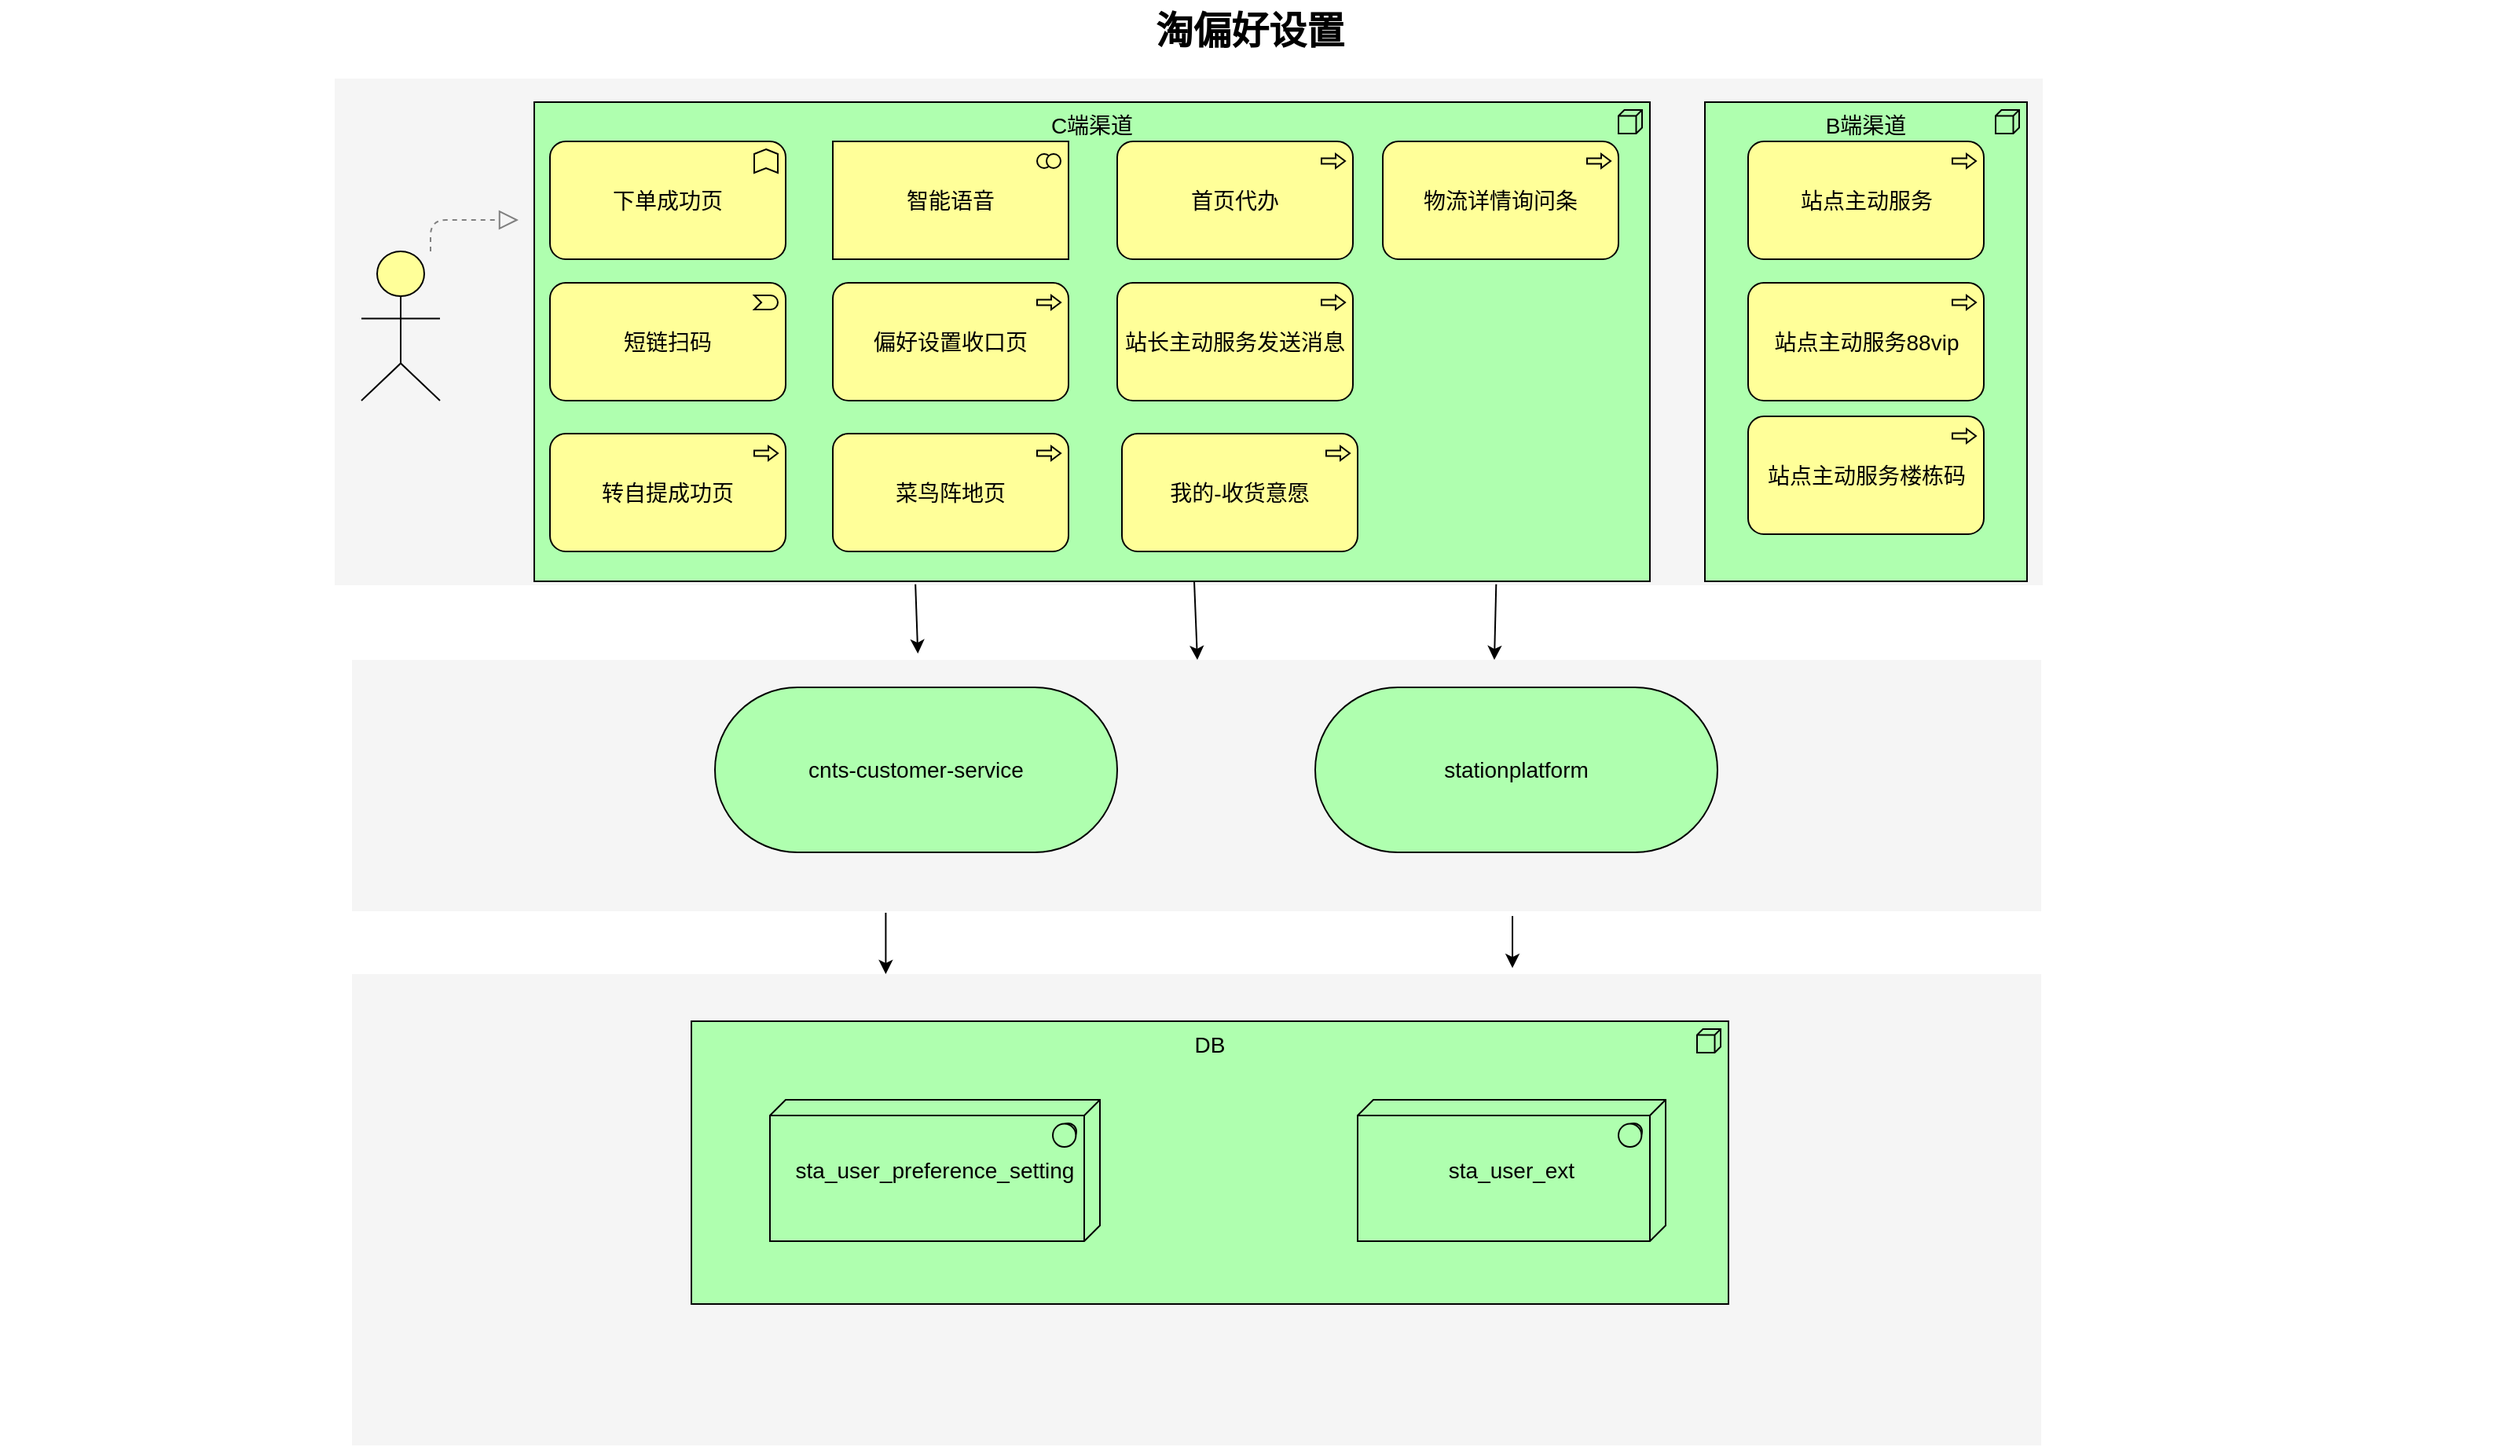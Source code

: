 <mxfile version="17.1.0" type="github">
  <diagram id="6I0OCvxSQrVGMHxT2VVA" name="Page-1">
    <mxGraphModel dx="2916" dy="1129" grid="1" gridSize="10" guides="1" tooltips="1" connect="1" arrows="1" fold="1" page="1" pageScale="1" pageWidth="850" pageHeight="1100" math="0" shadow="0">
      <root>
        <mxCell id="0" />
        <mxCell id="1" parent="0" />
        <mxCell id="dKdSaXE48SgPbhcamS2K-32" value="" style="whiteSpace=wrap;html=1;strokeColor=none;strokeWidth=1;fillColor=#f5f5f5;fontSize=14;" parent="1" vertex="1">
          <mxGeometry x="183" y="240" width="1087" height="322.5" as="geometry" />
        </mxCell>
        <mxCell id="oqioFQZQvirtvXMurWiP-2" value="C端渠道" style="html=1;whiteSpace=wrap;fillColor=#AFFFAF;shape=mxgraph.archimate3.application;appType=node;archiType=square;fontSize=14;verticalAlign=top;" vertex="1" parent="1">
          <mxGeometry x="310" y="255" width="710" height="305" as="geometry" />
        </mxCell>
        <mxCell id="dKdSaXE48SgPbhcamS2K-30" value="" style="whiteSpace=wrap;html=1;strokeColor=none;strokeWidth=1;fillColor=#f5f5f5;fontSize=14;" parent="1" vertex="1">
          <mxGeometry x="194" y="810" width="1075" height="300" as="geometry" />
        </mxCell>
        <mxCell id="dKdSaXE48SgPbhcamS2K-31" value="" style="whiteSpace=wrap;html=1;strokeColor=none;strokeWidth=1;fillColor=#f5f5f5;fontSize=14;" parent="1" vertex="1">
          <mxGeometry x="194" y="610" width="1075" height="160" as="geometry" />
        </mxCell>
        <mxCell id="dKdSaXE48SgPbhcamS2K-33" value="DB" style="html=1;whiteSpace=wrap;fillColor=#AFFFAF;shape=mxgraph.archimate3.application;appType=node;archiType=square;fontSize=14;verticalAlign=top;" parent="1" vertex="1">
          <mxGeometry x="410" y="840" width="660" height="180" as="geometry" />
        </mxCell>
        <mxCell id="dKdSaXE48SgPbhcamS2K-35" value="sta_user_preference_setting" style="html=1;whiteSpace=wrap;fillColor=#AFFFAF;shape=mxgraph.archimate3.tech;techType=sysSw;fontSize=14;" parent="1" vertex="1">
          <mxGeometry x="460" y="890" width="210" height="90" as="geometry" />
        </mxCell>
        <mxCell id="dKdSaXE48SgPbhcamS2K-37" value="sta_user_ext" style="html=1;whiteSpace=wrap;fillColor=#AFFFAF;shape=mxgraph.archimate3.tech;techType=sysSw;fontSize=14;" parent="1" vertex="1">
          <mxGeometry x="834" y="890" width="196" height="90" as="geometry" />
        </mxCell>
        <mxCell id="dKdSaXE48SgPbhcamS2K-54" value="下单成功页" style="html=1;whiteSpace=wrap;fillColor=#ffff99;shape=mxgraph.archimate3.application;appType=func;archiType=rounded;fontSize=14;" parent="1" vertex="1">
          <mxGeometry x="320" y="280" width="150" height="75" as="geometry" />
        </mxCell>
        <mxCell id="dKdSaXE48SgPbhcamS2K-55" value="智能语音" style="html=1;whiteSpace=wrap;fillColor=#ffff99;shape=mxgraph.archimate3.application;appType=collab;archiType=square;fontSize=14;" parent="1" vertex="1">
          <mxGeometry x="500" y="280" width="150" height="75" as="geometry" />
        </mxCell>
        <mxCell id="dKdSaXE48SgPbhcamS2K-56" value="短链扫码" style="html=1;whiteSpace=wrap;fillColor=#ffff99;shape=mxgraph.archimate3.application;appType=event;archiType=rounded;fontSize=14;" parent="1" vertex="1">
          <mxGeometry x="320" y="370" width="150" height="75" as="geometry" />
        </mxCell>
        <mxCell id="dKdSaXE48SgPbhcamS2K-57" value="偏好设置收口页" style="html=1;whiteSpace=wrap;fillColor=#ffff99;shape=mxgraph.archimate3.application;appType=proc;archiType=rounded;fontSize=14;" parent="1" vertex="1">
          <mxGeometry x="500" y="370" width="150" height="75" as="geometry" />
        </mxCell>
        <mxCell id="dKdSaXE48SgPbhcamS2K-61" style="edgeStyle=elbowEdgeStyle;rounded=1;elbow=vertical;html=1;dashed=1;startSize=10;endArrow=block;endFill=0;endSize=10;jettySize=auto;orthogonalLoop=1;strokeColor=#808080;fontSize=14;" parent="1" source="dKdSaXE48SgPbhcamS2K-62" edge="1">
          <mxGeometry relative="1" as="geometry">
            <mxPoint x="300" y="330" as="targetPoint" />
            <Array as="points">
              <mxPoint x="244" y="330" />
            </Array>
          </mxGeometry>
        </mxCell>
        <mxCell id="dKdSaXE48SgPbhcamS2K-62" value="" style="html=1;whiteSpace=wrap;fillColor=#ffff99;shape=mxgraph.archimate3.actor;fontSize=14;" parent="1" vertex="1">
          <mxGeometry x="200" y="350" width="50" height="95" as="geometry" />
        </mxCell>
        <mxCell id="dKdSaXE48SgPbhcamS2K-63" value="淘偏好设置" style="text;strokeColor=none;fillColor=none;html=1;fontSize=24;fontStyle=1;verticalAlign=middle;align=center;" parent="1" vertex="1">
          <mxGeometry x="-30" y="190" width="1590" height="40" as="geometry" />
        </mxCell>
        <mxCell id="gb_uYs1yhF8X8UhJNQCG-4" value="首页代办" style="html=1;whiteSpace=wrap;fillColor=#ffff99;shape=mxgraph.archimate3.application;appType=proc;archiType=rounded;fontSize=14;" parent="1" vertex="1">
          <mxGeometry x="681" y="280" width="150" height="75" as="geometry" />
        </mxCell>
        <mxCell id="gb_uYs1yhF8X8UhJNQCG-5" value="菜鸟阵地页" style="html=1;whiteSpace=wrap;fillColor=#ffff99;shape=mxgraph.archimate3.application;appType=proc;archiType=rounded;fontSize=14;" parent="1" vertex="1">
          <mxGeometry x="500" y="466" width="150" height="75" as="geometry" />
        </mxCell>
        <mxCell id="gb_uYs1yhF8X8UhJNQCG-6" value="转自提成功页" style="html=1;whiteSpace=wrap;fillColor=#ffff99;shape=mxgraph.archimate3.application;appType=proc;archiType=rounded;fontSize=14;" parent="1" vertex="1">
          <mxGeometry x="320" y="466" width="150" height="75" as="geometry" />
        </mxCell>
        <mxCell id="gb_uYs1yhF8X8UhJNQCG-7" value="我的-收货意愿" style="html=1;whiteSpace=wrap;fillColor=#ffff99;shape=mxgraph.archimate3.application;appType=proc;archiType=rounded;fontSize=14;" parent="1" vertex="1">
          <mxGeometry x="684" y="466" width="150" height="75" as="geometry" />
        </mxCell>
        <mxCell id="gb_uYs1yhF8X8UhJNQCG-8" value="物流详情询问条" style="html=1;whiteSpace=wrap;fillColor=#ffff99;shape=mxgraph.archimate3.application;appType=proc;archiType=rounded;fontSize=14;" parent="1" vertex="1">
          <mxGeometry x="850" y="280" width="150" height="75" as="geometry" />
        </mxCell>
        <mxCell id="gb_uYs1yhF8X8UhJNQCG-9" value="站长主动服务发送消息" style="html=1;whiteSpace=wrap;fillColor=#ffff99;shape=mxgraph.archimate3.application;appType=proc;archiType=rounded;fontSize=14;" parent="1" vertex="1">
          <mxGeometry x="681" y="370" width="150" height="75" as="geometry" />
        </mxCell>
        <mxCell id="gb_uYs1yhF8X8UhJNQCG-10" value="cnts-customer-service" style="html=1;whiteSpace=wrap;fillColor=#AFFFAF;shape=mxgraph.archimate3.service;fontSize=14;" parent="1" vertex="1">
          <mxGeometry x="425" y="627.5" width="256" height="105" as="geometry" />
        </mxCell>
        <mxCell id="gb_uYs1yhF8X8UhJNQCG-11" value="stationplatform" style="html=1;whiteSpace=wrap;fillColor=#AFFFAF;shape=mxgraph.archimate3.service;fontSize=14;" parent="1" vertex="1">
          <mxGeometry x="807" y="627.5" width="256" height="105" as="geometry" />
        </mxCell>
        <mxCell id="gb_uYs1yhF8X8UhJNQCG-15" value="" style="endArrow=classic;html=1;rounded=0;" parent="1" edge="1">
          <mxGeometry width="50" height="50" relative="1" as="geometry">
            <mxPoint x="730" y="560" as="sourcePoint" />
            <mxPoint x="732" y="610" as="targetPoint" />
          </mxGeometry>
        </mxCell>
        <mxCell id="gb_uYs1yhF8X8UhJNQCG-18" value="" style="endArrow=classic;html=1;rounded=0;exitX=0.68;exitY=0.998;exitDx=0;exitDy=0;exitPerimeter=0;" parent="1" source="dKdSaXE48SgPbhcamS2K-32" edge="1">
          <mxGeometry width="50" height="50" relative="1" as="geometry">
            <mxPoint x="930" y="591" as="sourcePoint" />
            <mxPoint x="921" y="610" as="targetPoint" />
          </mxGeometry>
        </mxCell>
        <mxCell id="gb_uYs1yhF8X8UhJNQCG-19" value="" style="endArrow=classic;html=1;rounded=0;exitX=0.34;exitY=0.998;exitDx=0;exitDy=0;exitPerimeter=0;entryX=0.335;entryY=-0.025;entryDx=0;entryDy=0;entryPerimeter=0;" parent="1" source="dKdSaXE48SgPbhcamS2K-32" target="dKdSaXE48SgPbhcamS2K-31" edge="1">
          <mxGeometry width="50" height="50" relative="1" as="geometry">
            <mxPoint x="860" y="650" as="sourcePoint" />
            <mxPoint x="910" y="600" as="targetPoint" />
          </mxGeometry>
        </mxCell>
        <mxCell id="gb_uYs1yhF8X8UhJNQCG-21" value="" style="endArrow=classic;html=1;rounded=0;exitX=0.316;exitY=1.006;exitDx=0;exitDy=0;exitPerimeter=0;entryX=0.316;entryY=0;entryDx=0;entryDy=0;entryPerimeter=0;" parent="1" source="dKdSaXE48SgPbhcamS2K-31" target="dKdSaXE48SgPbhcamS2K-30" edge="1">
          <mxGeometry width="50" height="50" relative="1" as="geometry">
            <mxPoint x="740" y="930" as="sourcePoint" />
            <mxPoint x="790" y="880" as="targetPoint" />
          </mxGeometry>
        </mxCell>
        <mxCell id="gb_uYs1yhF8X8UhJNQCG-22" value="" style="endArrow=classic;html=1;rounded=0;exitX=0.687;exitY=1.019;exitDx=0;exitDy=0;exitPerimeter=0;entryX=0.687;entryY=-0.013;entryDx=0;entryDy=0;entryPerimeter=0;" parent="1" source="dKdSaXE48SgPbhcamS2K-31" target="dKdSaXE48SgPbhcamS2K-30" edge="1">
          <mxGeometry width="50" height="50" relative="1" as="geometry">
            <mxPoint x="740" y="930" as="sourcePoint" />
            <mxPoint x="790" y="880" as="targetPoint" />
          </mxGeometry>
        </mxCell>
        <mxCell id="oqioFQZQvirtvXMurWiP-3" value="B端渠道" style="html=1;whiteSpace=wrap;fillColor=#AFFFAF;shape=mxgraph.archimate3.application;appType=node;archiType=square;fontSize=14;verticalAlign=top;" vertex="1" parent="1">
          <mxGeometry x="1055" y="255" width="205" height="305" as="geometry" />
        </mxCell>
        <mxCell id="oqioFQZQvirtvXMurWiP-4" value="站点主动服务" style="html=1;whiteSpace=wrap;fillColor=#ffff99;shape=mxgraph.archimate3.application;appType=proc;archiType=rounded;fontSize=14;" vertex="1" parent="1">
          <mxGeometry x="1082.5" y="280" width="150" height="75" as="geometry" />
        </mxCell>
        <mxCell id="oqioFQZQvirtvXMurWiP-5" value="站点主动服务88vip" style="html=1;whiteSpace=wrap;fillColor=#ffff99;shape=mxgraph.archimate3.application;appType=proc;archiType=rounded;fontSize=14;" vertex="1" parent="1">
          <mxGeometry x="1082.5" y="370" width="150" height="75" as="geometry" />
        </mxCell>
        <mxCell id="oqioFQZQvirtvXMurWiP-6" value="站点主动服务楼栋码" style="html=1;whiteSpace=wrap;fillColor=#ffff99;shape=mxgraph.archimate3.application;appType=proc;archiType=rounded;fontSize=14;" vertex="1" parent="1">
          <mxGeometry x="1082.5" y="455" width="150" height="75" as="geometry" />
        </mxCell>
      </root>
    </mxGraphModel>
  </diagram>
</mxfile>

